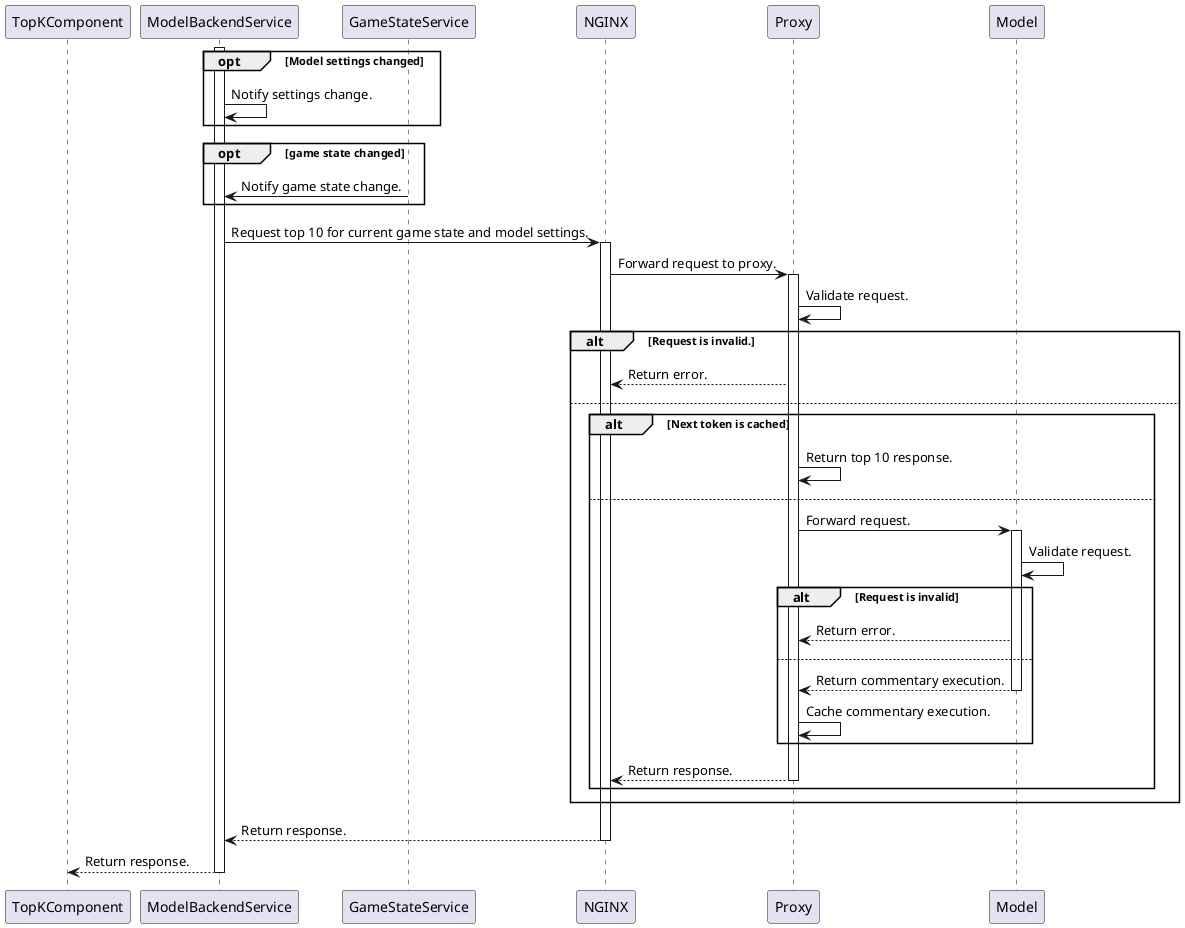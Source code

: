 @startuml
!pragma teoz true

participant TopKComponent 
participant ModelBackendService 
participant GameStateService 
participant NGINX 
participant Proxy 
participant Model 

activate ModelBackendService
||0||
opt Model settings changed
  ModelBackendService -> ModelBackendService: Notify settings change. 
end
opt game state changed
  GameStateService -> ModelBackendService: Notify game state change. 
end

ModelBackendService -> NGINX ++: Request top 10 for current game state and model settings.
NGINX -> Proxy ++: Forward request to proxy.
Proxy -> Proxy: Validate request.
alt Request is invalid.
  Proxy --> NGINX: Return error.
else
  alt Next token is cached
    Proxy -> Proxy: Return top 10 response.
  else
    Proxy -> Model ++: Forward request.
    Model -> Model: Validate request.
    alt Request is invalid
      Model --> Proxy: Return error.
    else
      Model --> Proxy --: Return commentary execution.
      Proxy -> Proxy: Cache commentary execution.
    end
    Proxy --> NGINX --: Return response.
  end
end
NGINX --> ModelBackendService --: Return response.
ModelBackendService --> TopKComponent--: Return response.
||0||
deactivate ModelBackendService 



@enduml

